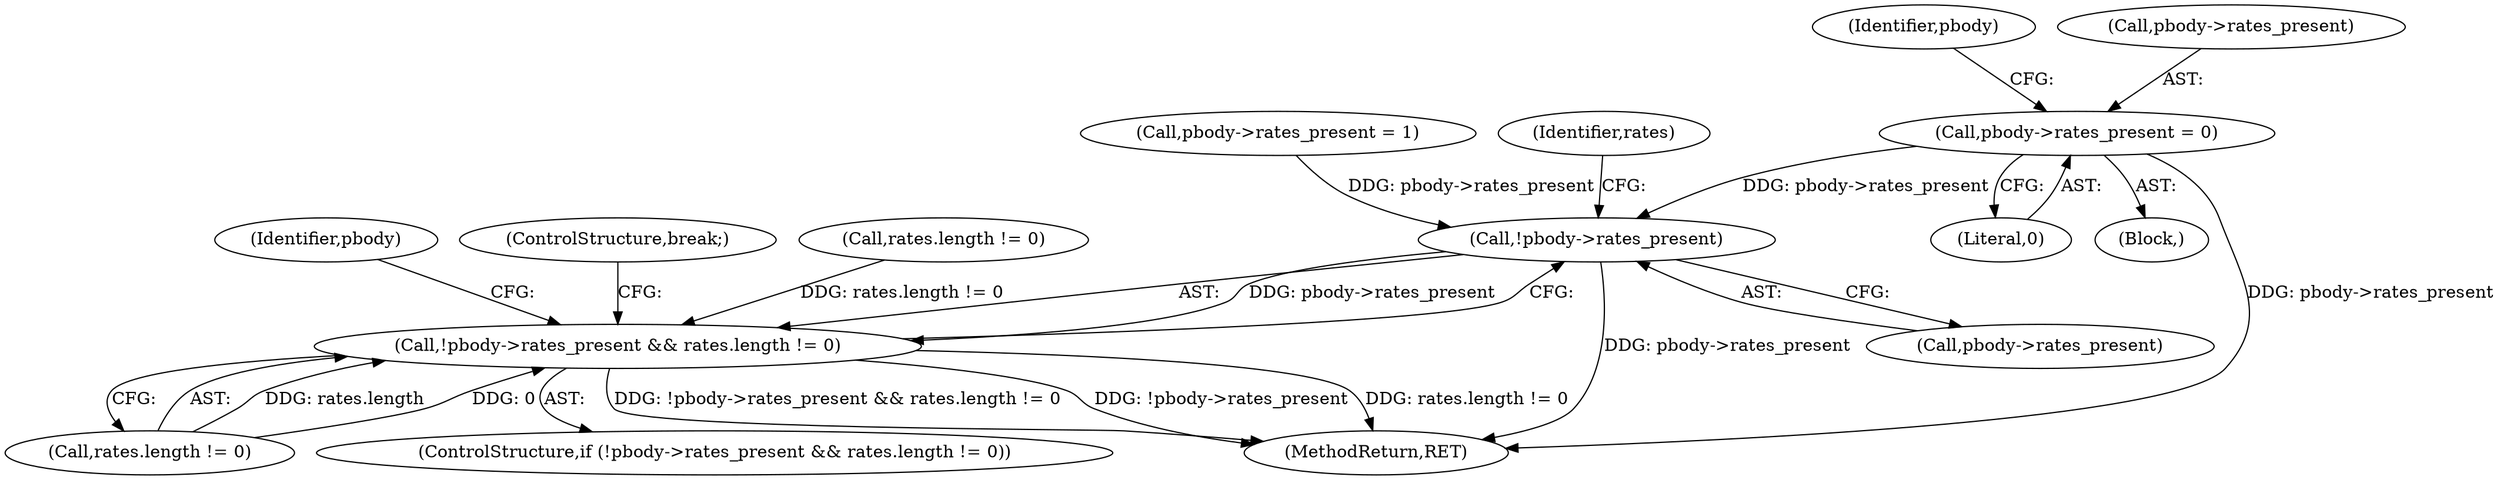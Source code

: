 digraph "0_tcpdump_99798bd9a41bd3d03fdc1e949810a38967f20ed3@pointer" {
"1000134" [label="(Call,pbody->rates_present = 0)"];
"1000486" [label="(Call,!pbody->rates_present)"];
"1000485" [label="(Call,!pbody->rates_present && rates.length != 0)"];
"1000501" [label="(Call,pbody->rates_present = 1)"];
"1000487" [label="(Call,pbody->rates_present)"];
"1000134" [label="(Call,pbody->rates_present = 0)"];
"1000498" [label="(Identifier,pbody)"];
"1000141" [label="(Identifier,pbody)"];
"1000764" [label="(MethodReturn,RET)"];
"1000486" [label="(Call,!pbody->rates_present)"];
"1000485" [label="(Call,!pbody->rates_present && rates.length != 0)"];
"1000490" [label="(Call,rates.length != 0)"];
"1000506" [label="(ControlStructure,break;)"];
"1000484" [label="(ControlStructure,if (!pbody->rates_present && rates.length != 0))"];
"1000138" [label="(Literal,0)"];
"1000135" [label="(Call,pbody->rates_present)"];
"1000116" [label="(Block,)"];
"1000492" [label="(Identifier,rates)"];
"1000426" [label="(Call,rates.length != 0)"];
"1000134" -> "1000116"  [label="AST: "];
"1000134" -> "1000138"  [label="CFG: "];
"1000135" -> "1000134"  [label="AST: "];
"1000138" -> "1000134"  [label="AST: "];
"1000141" -> "1000134"  [label="CFG: "];
"1000134" -> "1000764"  [label="DDG: pbody->rates_present"];
"1000134" -> "1000486"  [label="DDG: pbody->rates_present"];
"1000486" -> "1000485"  [label="AST: "];
"1000486" -> "1000487"  [label="CFG: "];
"1000487" -> "1000486"  [label="AST: "];
"1000492" -> "1000486"  [label="CFG: "];
"1000485" -> "1000486"  [label="CFG: "];
"1000486" -> "1000764"  [label="DDG: pbody->rates_present"];
"1000486" -> "1000485"  [label="DDG: pbody->rates_present"];
"1000501" -> "1000486"  [label="DDG: pbody->rates_present"];
"1000485" -> "1000484"  [label="AST: "];
"1000485" -> "1000490"  [label="CFG: "];
"1000490" -> "1000485"  [label="AST: "];
"1000498" -> "1000485"  [label="CFG: "];
"1000506" -> "1000485"  [label="CFG: "];
"1000485" -> "1000764"  [label="DDG: !pbody->rates_present"];
"1000485" -> "1000764"  [label="DDG: rates.length != 0"];
"1000485" -> "1000764"  [label="DDG: !pbody->rates_present && rates.length != 0"];
"1000490" -> "1000485"  [label="DDG: rates.length"];
"1000490" -> "1000485"  [label="DDG: 0"];
"1000426" -> "1000485"  [label="DDG: rates.length != 0"];
}
